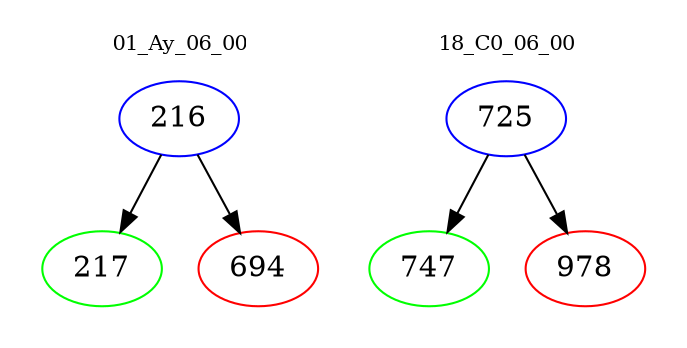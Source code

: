 digraph{
subgraph cluster_0 {
color = white
label = "01_Ay_06_00";
fontsize=10;
T0_216 [label="216", color="blue"]
T0_216 -> T0_217 [color="black"]
T0_217 [label="217", color="green"]
T0_216 -> T0_694 [color="black"]
T0_694 [label="694", color="red"]
}
subgraph cluster_1 {
color = white
label = "18_C0_06_00";
fontsize=10;
T1_725 [label="725", color="blue"]
T1_725 -> T1_747 [color="black"]
T1_747 [label="747", color="green"]
T1_725 -> T1_978 [color="black"]
T1_978 [label="978", color="red"]
}
}
